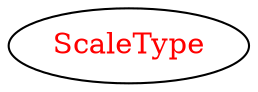 digraph dependencyGraph {
 concentrate=true;
 ranksep="2.0";
 rankdir="LR"; 
 splines="ortho";
"ScaleType" [fontcolor="red"];
}